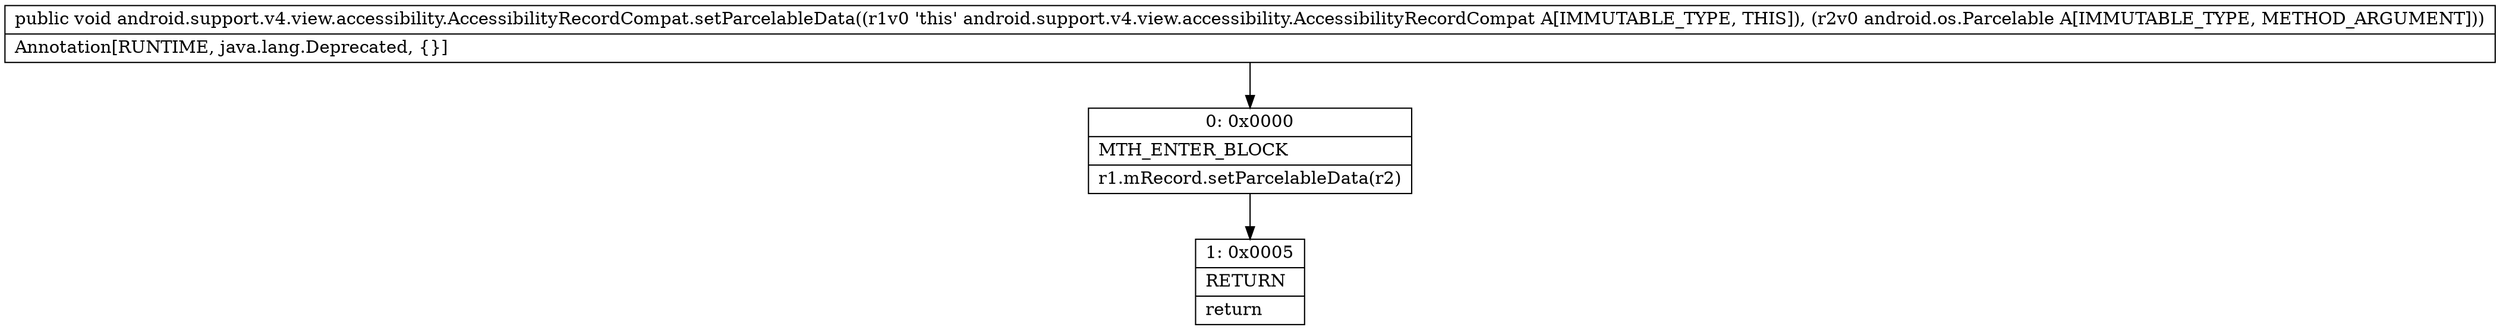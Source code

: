 digraph "CFG forandroid.support.v4.view.accessibility.AccessibilityRecordCompat.setParcelableData(Landroid\/os\/Parcelable;)V" {
Node_0 [shape=record,label="{0\:\ 0x0000|MTH_ENTER_BLOCK\l|r1.mRecord.setParcelableData(r2)\l}"];
Node_1 [shape=record,label="{1\:\ 0x0005|RETURN\l|return\l}"];
MethodNode[shape=record,label="{public void android.support.v4.view.accessibility.AccessibilityRecordCompat.setParcelableData((r1v0 'this' android.support.v4.view.accessibility.AccessibilityRecordCompat A[IMMUTABLE_TYPE, THIS]), (r2v0 android.os.Parcelable A[IMMUTABLE_TYPE, METHOD_ARGUMENT]))  | Annotation[RUNTIME, java.lang.Deprecated, \{\}]\l}"];
MethodNode -> Node_0;
Node_0 -> Node_1;
}

